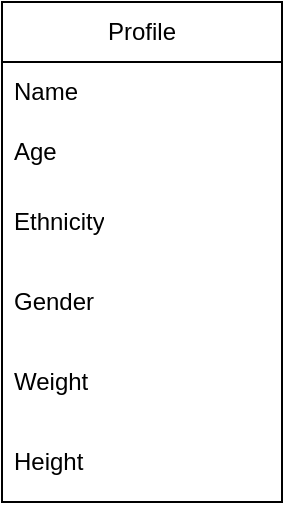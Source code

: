 <mxfile version="23.1.2" type="device">
  <diagram name="Page-1" id="Yo_DWfbUNnzuAXLjhas9">
    <mxGraphModel dx="786" dy="459" grid="1" gridSize="10" guides="1" tooltips="1" connect="1" arrows="1" fold="1" page="1" pageScale="1" pageWidth="850" pageHeight="1100" math="0" shadow="0">
      <root>
        <mxCell id="0" />
        <mxCell id="1" parent="0" />
        <mxCell id="kT0zR1zLVzFtJgUVanpm-19" value="Profile" style="swimlane;fontStyle=0;childLayout=stackLayout;horizontal=1;startSize=30;horizontalStack=0;resizeParent=1;resizeParentMax=0;resizeLast=0;collapsible=1;marginBottom=0;whiteSpace=wrap;html=1;" vertex="1" parent="1">
          <mxGeometry x="320" y="80" width="140" height="250" as="geometry" />
        </mxCell>
        <mxCell id="kT0zR1zLVzFtJgUVanpm-20" value="Name" style="text;strokeColor=none;fillColor=none;align=left;verticalAlign=middle;spacingLeft=4;spacingRight=4;overflow=hidden;points=[[0,0.5],[1,0.5]];portConstraint=eastwest;rotatable=0;whiteSpace=wrap;html=1;" vertex="1" parent="kT0zR1zLVzFtJgUVanpm-19">
          <mxGeometry y="30" width="140" height="30" as="geometry" />
        </mxCell>
        <mxCell id="kT0zR1zLVzFtJgUVanpm-21" value="Age" style="text;strokeColor=none;fillColor=none;align=left;verticalAlign=middle;spacingLeft=4;spacingRight=4;overflow=hidden;points=[[0,0.5],[1,0.5]];portConstraint=eastwest;rotatable=0;whiteSpace=wrap;html=1;" vertex="1" parent="kT0zR1zLVzFtJgUVanpm-19">
          <mxGeometry y="60" width="140" height="30" as="geometry" />
        </mxCell>
        <mxCell id="kT0zR1zLVzFtJgUVanpm-22" value="Ethnicity" style="text;strokeColor=none;fillColor=none;align=left;verticalAlign=middle;spacingLeft=4;spacingRight=4;overflow=hidden;points=[[0,0.5],[1,0.5]];portConstraint=eastwest;rotatable=0;whiteSpace=wrap;html=1;" vertex="1" parent="kT0zR1zLVzFtJgUVanpm-19">
          <mxGeometry y="90" width="140" height="40" as="geometry" />
        </mxCell>
        <mxCell id="kT0zR1zLVzFtJgUVanpm-23" value="Gender" style="text;strokeColor=none;fillColor=none;align=left;verticalAlign=middle;spacingLeft=4;spacingRight=4;overflow=hidden;points=[[0,0.5],[1,0.5]];portConstraint=eastwest;rotatable=0;whiteSpace=wrap;html=1;" vertex="1" parent="kT0zR1zLVzFtJgUVanpm-19">
          <mxGeometry y="130" width="140" height="40" as="geometry" />
        </mxCell>
        <mxCell id="kT0zR1zLVzFtJgUVanpm-29" value="Weight" style="text;strokeColor=none;fillColor=none;align=left;verticalAlign=middle;spacingLeft=4;spacingRight=4;overflow=hidden;points=[[0,0.5],[1,0.5]];portConstraint=eastwest;rotatable=0;whiteSpace=wrap;html=1;" vertex="1" parent="kT0zR1zLVzFtJgUVanpm-19">
          <mxGeometry y="170" width="140" height="40" as="geometry" />
        </mxCell>
        <mxCell id="kT0zR1zLVzFtJgUVanpm-30" value="Height" style="text;strokeColor=none;fillColor=none;align=left;verticalAlign=middle;spacingLeft=4;spacingRight=4;overflow=hidden;points=[[0,0.5],[1,0.5]];portConstraint=eastwest;rotatable=0;whiteSpace=wrap;html=1;" vertex="1" parent="kT0zR1zLVzFtJgUVanpm-19">
          <mxGeometry y="210" width="140" height="40" as="geometry" />
        </mxCell>
      </root>
    </mxGraphModel>
  </diagram>
</mxfile>
